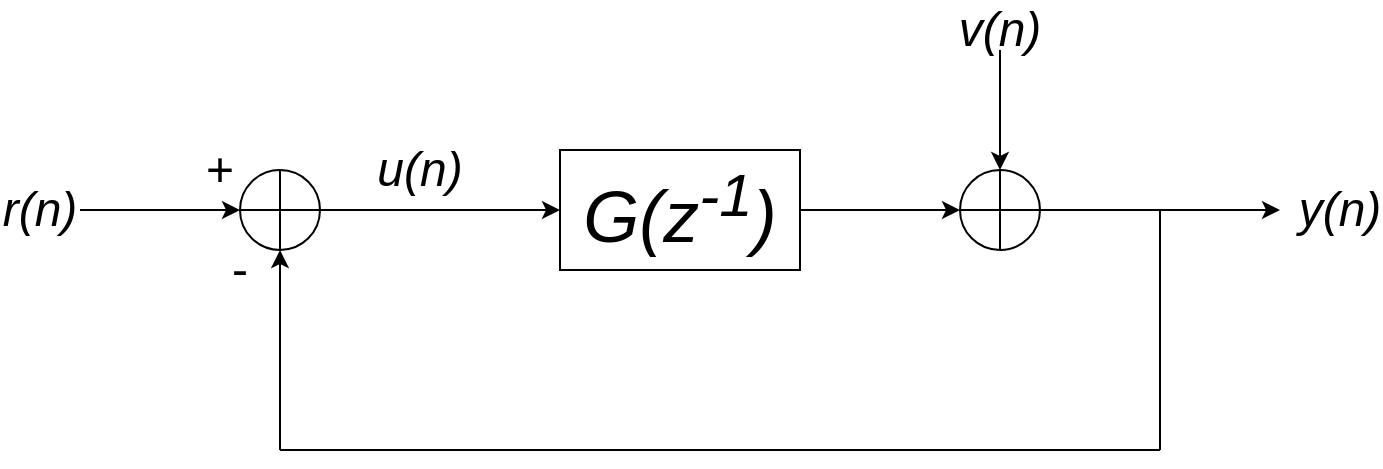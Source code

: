 <mxfile version="13.4.5" type="device"><diagram name="Page-1" id="7e0a89b8-554c-2b80-1dc8-d5c74ca68de4"><mxGraphModel dx="852" dy="494" grid="1" gridSize="10" guides="1" tooltips="1" connect="1" arrows="1" fold="1" page="1" pageScale="1" pageWidth="1100" pageHeight="850" background="#ffffff" math="0" shadow="0"><root><mxCell id="0"/><mxCell id="1" parent="0"/><mxCell id="6tqm29J843aVdE12hI8K-7" value="" style="edgeStyle=orthogonalEdgeStyle;rounded=0;orthogonalLoop=1;jettySize=auto;html=1;" parent="1" source="6tqm29J843aVdE12hI8K-1" target="6tqm29J843aVdE12hI8K-3" edge="1"><mxGeometry relative="1" as="geometry"/></mxCell><mxCell id="6tqm29J843aVdE12hI8K-1" value="&lt;font style=&quot;font-size: 36px&quot;&gt;&lt;i&gt;G(z&lt;sup&gt;-1&lt;/sup&gt;&lt;/i&gt;&lt;/font&gt;&lt;span style=&quot;font-size: 36px ; font-style: italic&quot;&gt;)&lt;/span&gt;" style="rounded=0;whiteSpace=wrap;html=1;" parent="1" vertex="1"><mxGeometry x="320" y="90" width="120" height="60" as="geometry"/></mxCell><mxCell id="6tqm29J843aVdE12hI8K-6" value="" style="edgeStyle=orthogonalEdgeStyle;rounded=0;orthogonalLoop=1;jettySize=auto;html=1;entryX=0;entryY=0.5;entryDx=0;entryDy=0;" parent="1" source="6tqm29J843aVdE12hI8K-2" target="6tqm29J843aVdE12hI8K-1" edge="1"><mxGeometry relative="1" as="geometry"><mxPoint x="280" y="120" as="targetPoint"/></mxGeometry></mxCell><mxCell id="6tqm29J843aVdE12hI8K-2" value="" style="verticalLabelPosition=bottom;verticalAlign=top;html=1;shape=mxgraph.flowchart.summing_function;" parent="1" vertex="1"><mxGeometry x="160" y="100" width="40" height="40" as="geometry"/></mxCell><mxCell id="6tqm29J843aVdE12hI8K-4" style="edgeStyle=orthogonalEdgeStyle;rounded=0;orthogonalLoop=1;jettySize=auto;html=1;" parent="1" source="6tqm29J843aVdE12hI8K-3" edge="1"><mxGeometry relative="1" as="geometry"><mxPoint x="680" y="120" as="targetPoint"/></mxGeometry></mxCell><mxCell id="6tqm29J843aVdE12hI8K-3" value="" style="verticalLabelPosition=bottom;verticalAlign=top;html=1;shape=mxgraph.flowchart.summing_function;" parent="1" vertex="1"><mxGeometry x="520" y="100" width="40" height="40" as="geometry"/></mxCell><mxCell id="6tqm29J843aVdE12hI8K-9" value="" style="edgeStyle=orthogonalEdgeStyle;rounded=0;orthogonalLoop=1;jettySize=auto;html=1;" parent="1" source="6tqm29J843aVdE12hI8K-8" target="6tqm29J843aVdE12hI8K-3" edge="1"><mxGeometry relative="1" as="geometry"/></mxCell><mxCell id="6tqm29J843aVdE12hI8K-8" value="&lt;font style=&quot;font-size: 24px&quot;&gt;&lt;i&gt;v(n)&lt;/i&gt;&lt;/font&gt;" style="text;html=1;strokeColor=none;fillColor=none;align=center;verticalAlign=middle;whiteSpace=wrap;rounded=0;" parent="1" vertex="1"><mxGeometry x="520" y="20" width="40" height="20" as="geometry"/></mxCell><mxCell id="6tqm29J843aVdE12hI8K-10" value="&lt;font style=&quot;font-size: 24px&quot;&gt;&lt;i&gt;y(n)&lt;/i&gt;&lt;/font&gt;" style="text;html=1;strokeColor=none;fillColor=none;align=center;verticalAlign=middle;whiteSpace=wrap;rounded=0;" parent="1" vertex="1"><mxGeometry x="690" y="110" width="40" height="20" as="geometry"/></mxCell><mxCell id="6tqm29J843aVdE12hI8K-11" value="&lt;font style=&quot;font-size: 24px&quot;&gt;&lt;i&gt;u(n)&lt;/i&gt;&lt;/font&gt;" style="text;html=1;strokeColor=none;fillColor=none;align=center;verticalAlign=middle;whiteSpace=wrap;rounded=0;" parent="1" vertex="1"><mxGeometry x="230" y="90" width="40" height="20" as="geometry"/></mxCell><mxCell id="6tqm29J843aVdE12hI8K-13" value="" style="edgeStyle=orthogonalEdgeStyle;rounded=0;orthogonalLoop=1;jettySize=auto;html=1;" parent="1" source="6tqm29J843aVdE12hI8K-12" target="6tqm29J843aVdE12hI8K-2" edge="1"><mxGeometry relative="1" as="geometry"/></mxCell><mxCell id="6tqm29J843aVdE12hI8K-12" value="&lt;font style=&quot;font-size: 24px&quot;&gt;&lt;i&gt;r(n)&lt;/i&gt;&lt;/font&gt;" style="text;html=1;strokeColor=none;fillColor=none;align=center;verticalAlign=middle;whiteSpace=wrap;rounded=0;" parent="1" vertex="1"><mxGeometry x="40" y="110" width="40" height="20" as="geometry"/></mxCell><mxCell id="6tqm29J843aVdE12hI8K-15" value="" style="endArrow=none;html=1;" parent="1" edge="1"><mxGeometry width="50" height="50" relative="1" as="geometry"><mxPoint x="620" y="240" as="sourcePoint"/><mxPoint x="620" y="120" as="targetPoint"/></mxGeometry></mxCell><mxCell id="6tqm29J843aVdE12hI8K-16" value="&lt;font style=&quot;font-size: 24px&quot;&gt;+&lt;/font&gt;" style="text;html=1;strokeColor=none;fillColor=none;align=center;verticalAlign=middle;whiteSpace=wrap;rounded=0;" parent="1" vertex="1"><mxGeometry x="130" y="90" width="40" height="20" as="geometry"/></mxCell><mxCell id="6tqm29J843aVdE12hI8K-17" value="&lt;font style=&quot;font-size: 24px&quot;&gt;-&lt;/font&gt;" style="text;html=1;strokeColor=none;fillColor=none;align=center;verticalAlign=middle;whiteSpace=wrap;rounded=0;" parent="1" vertex="1"><mxGeometry x="140" y="140" width="40" height="20" as="geometry"/></mxCell><mxCell id="6tqm29J843aVdE12hI8K-18" value="" style="endArrow=classic;html=1;entryX=0.5;entryY=1;entryDx=0;entryDy=0;entryPerimeter=0;" parent="1" target="6tqm29J843aVdE12hI8K-2" edge="1"><mxGeometry width="50" height="50" relative="1" as="geometry"><mxPoint x="180" y="240" as="sourcePoint"/><mxPoint x="470" y="210" as="targetPoint"/></mxGeometry></mxCell><mxCell id="6tqm29J843aVdE12hI8K-19" value="" style="endArrow=none;html=1;" parent="1" edge="1"><mxGeometry width="50" height="50" relative="1" as="geometry"><mxPoint x="180" y="240" as="sourcePoint"/><mxPoint x="620" y="240" as="targetPoint"/></mxGeometry></mxCell></root></mxGraphModel></diagram></mxfile>